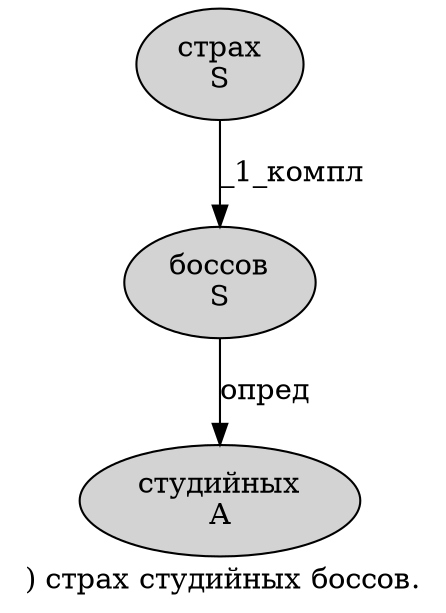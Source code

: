 digraph SENTENCE_2676 {
	graph [label=") страх студийных боссов."]
	node [style=filled]
		1 [label="страх
S" color="" fillcolor=lightgray penwidth=1 shape=ellipse]
		2 [label="студийных
A" color="" fillcolor=lightgray penwidth=1 shape=ellipse]
		3 [label="боссов
S" color="" fillcolor=lightgray penwidth=1 shape=ellipse]
			3 -> 2 [label="опред"]
			1 -> 3 [label="_1_компл"]
}